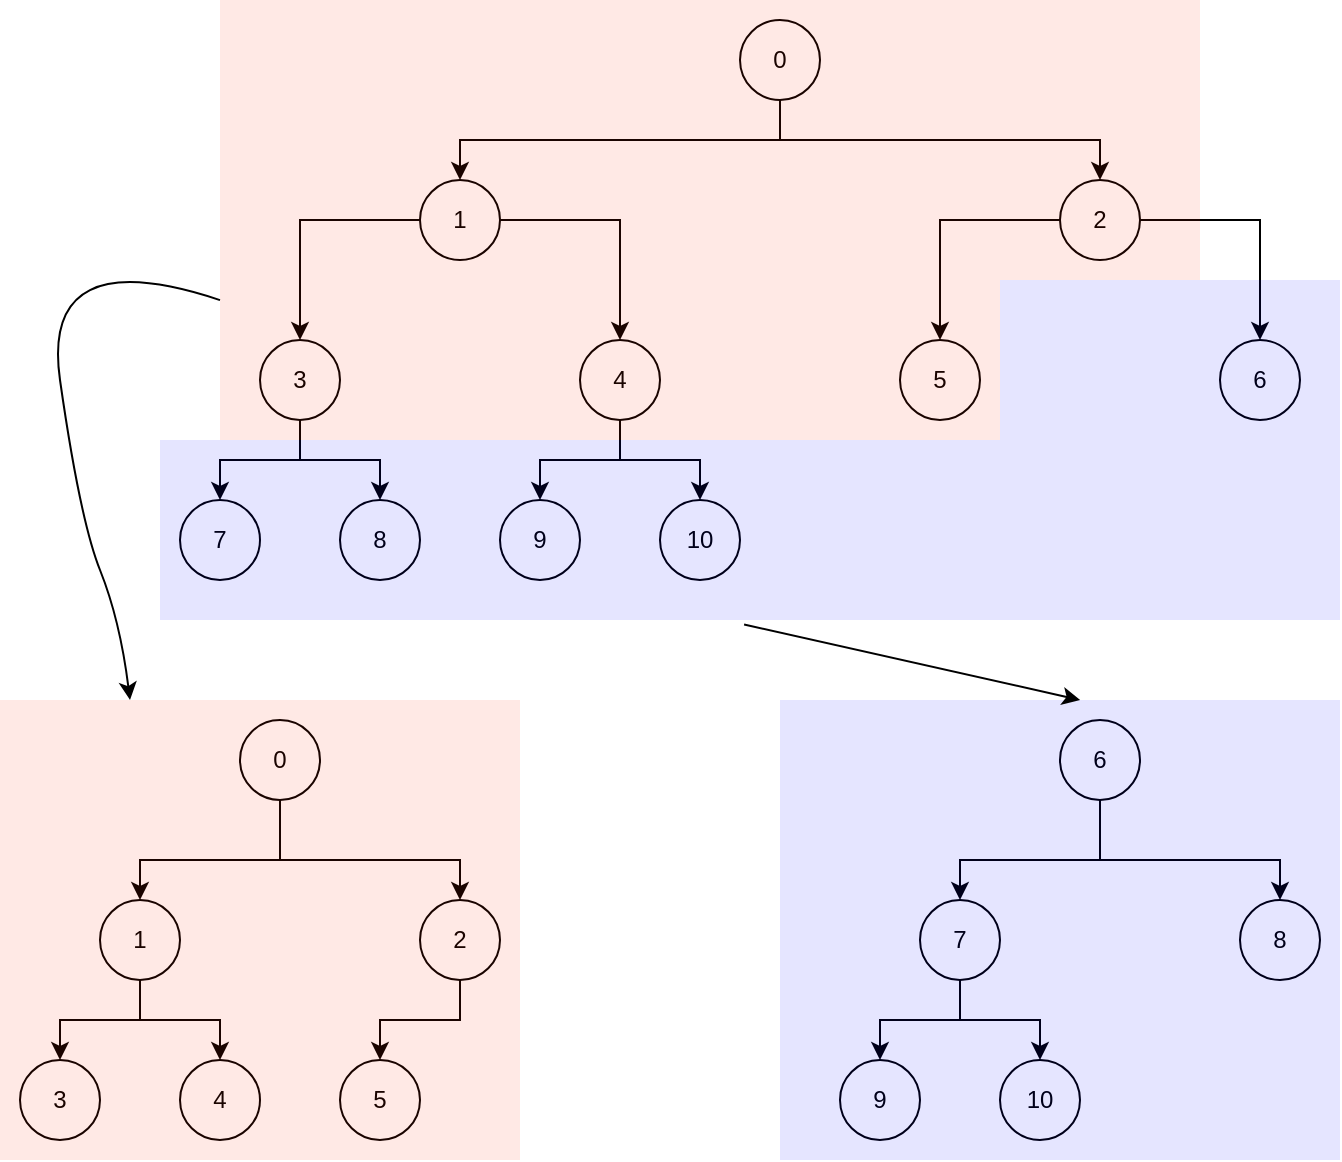 <mxfile version="15.1.3" type="device"><diagram id="R2lEEEUBdFMjLlhIrx00" name="Page-1"><mxGraphModel dx="1421" dy="816" grid="1" gridSize="10" guides="1" tooltips="1" connect="1" arrows="1" fold="1" page="1" pageScale="1" pageWidth="850" pageHeight="1100" math="0" shadow="0" extFonts="Permanent Marker^https://fonts.googleapis.com/css?family=Permanent+Marker"><root><mxCell id="0"/><mxCell id="1" parent="0"/><mxCell id="EQ56fOxa4niqAtE8rkDw-25" style="edgeStyle=orthogonalEdgeStyle;rounded=0;orthogonalLoop=1;jettySize=auto;html=1;entryX=0.5;entryY=0;entryDx=0;entryDy=0;" edge="1" parent="1" source="EQ56fOxa4niqAtE8rkDw-21" target="EQ56fOxa4niqAtE8rkDw-23"><mxGeometry relative="1" as="geometry"><Array as="points"><mxPoint x="400" y="80"/><mxPoint x="240" y="80"/></Array></mxGeometry></mxCell><mxCell id="EQ56fOxa4niqAtE8rkDw-26" style="edgeStyle=orthogonalEdgeStyle;rounded=0;orthogonalLoop=1;jettySize=auto;html=1;entryX=0.5;entryY=0;entryDx=0;entryDy=0;" edge="1" parent="1" source="EQ56fOxa4niqAtE8rkDw-21" target="EQ56fOxa4niqAtE8rkDw-24"><mxGeometry relative="1" as="geometry"><Array as="points"><mxPoint x="400" y="80"/><mxPoint x="560" y="80"/></Array></mxGeometry></mxCell><mxCell id="EQ56fOxa4niqAtE8rkDw-21" value="0" style="ellipse;whiteSpace=wrap;html=1;comic=0;" vertex="1" parent="1"><mxGeometry x="380" y="20" width="40" height="40" as="geometry"/></mxCell><mxCell id="EQ56fOxa4niqAtE8rkDw-31" style="edgeStyle=orthogonalEdgeStyle;rounded=0;orthogonalLoop=1;jettySize=auto;html=1;entryX=0.5;entryY=0;entryDx=0;entryDy=0;" edge="1" parent="1" source="EQ56fOxa4niqAtE8rkDw-23" target="EQ56fOxa4niqAtE8rkDw-27"><mxGeometry relative="1" as="geometry"/></mxCell><mxCell id="EQ56fOxa4niqAtE8rkDw-32" style="edgeStyle=orthogonalEdgeStyle;rounded=0;orthogonalLoop=1;jettySize=auto;html=1;entryX=0.5;entryY=0;entryDx=0;entryDy=0;" edge="1" parent="1" source="EQ56fOxa4niqAtE8rkDw-23" target="EQ56fOxa4niqAtE8rkDw-28"><mxGeometry relative="1" as="geometry"/></mxCell><mxCell id="EQ56fOxa4niqAtE8rkDw-23" value="1" style="ellipse;whiteSpace=wrap;html=1;comic=0;" vertex="1" parent="1"><mxGeometry x="220" y="100" width="40" height="40" as="geometry"/></mxCell><mxCell id="EQ56fOxa4niqAtE8rkDw-33" style="edgeStyle=orthogonalEdgeStyle;rounded=0;orthogonalLoop=1;jettySize=auto;html=1;entryX=0.5;entryY=0;entryDx=0;entryDy=0;" edge="1" parent="1" source="EQ56fOxa4niqAtE8rkDw-24" target="EQ56fOxa4niqAtE8rkDw-29"><mxGeometry relative="1" as="geometry"/></mxCell><mxCell id="EQ56fOxa4niqAtE8rkDw-34" style="edgeStyle=orthogonalEdgeStyle;rounded=0;orthogonalLoop=1;jettySize=auto;html=1;entryX=0.5;entryY=0;entryDx=0;entryDy=0;" edge="1" parent="1" source="EQ56fOxa4niqAtE8rkDw-24" target="EQ56fOxa4niqAtE8rkDw-30"><mxGeometry relative="1" as="geometry"/></mxCell><mxCell id="EQ56fOxa4niqAtE8rkDw-24" value="2" style="ellipse;whiteSpace=wrap;html=1;comic=0;" vertex="1" parent="1"><mxGeometry x="540" y="100" width="40" height="40" as="geometry"/></mxCell><mxCell id="EQ56fOxa4niqAtE8rkDw-40" style="edgeStyle=orthogonalEdgeStyle;rounded=0;orthogonalLoop=1;jettySize=auto;html=1;entryX=0.5;entryY=0;entryDx=0;entryDy=0;" edge="1" parent="1" source="EQ56fOxa4niqAtE8rkDw-27" target="EQ56fOxa4niqAtE8rkDw-35"><mxGeometry relative="1" as="geometry"/></mxCell><mxCell id="EQ56fOxa4niqAtE8rkDw-41" style="edgeStyle=orthogonalEdgeStyle;rounded=0;orthogonalLoop=1;jettySize=auto;html=1;entryX=0.5;entryY=0;entryDx=0;entryDy=0;" edge="1" parent="1" source="EQ56fOxa4niqAtE8rkDw-27" target="EQ56fOxa4niqAtE8rkDw-36"><mxGeometry relative="1" as="geometry"/></mxCell><mxCell id="EQ56fOxa4niqAtE8rkDw-27" value="3" style="ellipse;whiteSpace=wrap;html=1;comic=0;" vertex="1" parent="1"><mxGeometry x="140" y="180" width="40" height="40" as="geometry"/></mxCell><mxCell id="EQ56fOxa4niqAtE8rkDw-42" style="edgeStyle=orthogonalEdgeStyle;rounded=0;orthogonalLoop=1;jettySize=auto;html=1;entryX=0.5;entryY=0;entryDx=0;entryDy=0;" edge="1" parent="1" source="EQ56fOxa4niqAtE8rkDw-28" target="EQ56fOxa4niqAtE8rkDw-38"><mxGeometry relative="1" as="geometry"/></mxCell><mxCell id="EQ56fOxa4niqAtE8rkDw-43" style="edgeStyle=orthogonalEdgeStyle;rounded=0;orthogonalLoop=1;jettySize=auto;html=1;entryX=0.5;entryY=0;entryDx=0;entryDy=0;" edge="1" parent="1" source="EQ56fOxa4niqAtE8rkDw-28" target="EQ56fOxa4niqAtE8rkDw-37"><mxGeometry relative="1" as="geometry"/></mxCell><mxCell id="EQ56fOxa4niqAtE8rkDw-28" value="4" style="ellipse;whiteSpace=wrap;html=1;comic=0;" vertex="1" parent="1"><mxGeometry x="300" y="180" width="40" height="40" as="geometry"/></mxCell><mxCell id="EQ56fOxa4niqAtE8rkDw-29" value="5" style="ellipse;whiteSpace=wrap;html=1;comic=0;" vertex="1" parent="1"><mxGeometry x="460" y="180" width="40" height="40" as="geometry"/></mxCell><mxCell id="EQ56fOxa4niqAtE8rkDw-30" value="6" style="ellipse;whiteSpace=wrap;html=1;comic=0;" vertex="1" parent="1"><mxGeometry x="620" y="180" width="40" height="40" as="geometry"/></mxCell><mxCell id="EQ56fOxa4niqAtE8rkDw-35" value="7" style="ellipse;whiteSpace=wrap;html=1;comic=0;" vertex="1" parent="1"><mxGeometry x="100" y="260" width="40" height="40" as="geometry"/></mxCell><mxCell id="EQ56fOxa4niqAtE8rkDw-36" value="8" style="ellipse;whiteSpace=wrap;html=1;comic=0;" vertex="1" parent="1"><mxGeometry x="180" y="260" width="40" height="40" as="geometry"/></mxCell><mxCell id="EQ56fOxa4niqAtE8rkDw-37" value="10" style="ellipse;whiteSpace=wrap;html=1;comic=0;" vertex="1" parent="1"><mxGeometry x="340" y="260" width="40" height="40" as="geometry"/></mxCell><mxCell id="EQ56fOxa4niqAtE8rkDw-38" value="9" style="ellipse;whiteSpace=wrap;html=1;comic=0;" vertex="1" parent="1"><mxGeometry x="260" y="260" width="40" height="40" as="geometry"/></mxCell><mxCell id="EQ56fOxa4niqAtE8rkDw-51" style="edgeStyle=orthogonalEdgeStyle;rounded=0;orthogonalLoop=1;jettySize=auto;html=1;" edge="1" parent="1" source="EQ56fOxa4niqAtE8rkDw-45" target="EQ56fOxa4niqAtE8rkDw-46"><mxGeometry relative="1" as="geometry"><Array as="points"><mxPoint x="150" y="440"/><mxPoint x="80" y="440"/></Array></mxGeometry></mxCell><mxCell id="EQ56fOxa4niqAtE8rkDw-52" style="edgeStyle=orthogonalEdgeStyle;rounded=0;orthogonalLoop=1;jettySize=auto;html=1;" edge="1" parent="1" source="EQ56fOxa4niqAtE8rkDw-45" target="EQ56fOxa4niqAtE8rkDw-47"><mxGeometry relative="1" as="geometry"><Array as="points"><mxPoint x="150" y="440"/><mxPoint x="240" y="440"/></Array></mxGeometry></mxCell><mxCell id="EQ56fOxa4niqAtE8rkDw-45" value="0" style="ellipse;whiteSpace=wrap;html=1;comic=0;" vertex="1" parent="1"><mxGeometry x="130" y="370" width="40" height="40" as="geometry"/></mxCell><mxCell id="EQ56fOxa4niqAtE8rkDw-53" style="edgeStyle=orthogonalEdgeStyle;rounded=0;orthogonalLoop=1;jettySize=auto;html=1;" edge="1" parent="1" source="EQ56fOxa4niqAtE8rkDw-46" target="EQ56fOxa4niqAtE8rkDw-48"><mxGeometry relative="1" as="geometry"><Array as="points"><mxPoint x="80" y="520"/><mxPoint x="40" y="520"/></Array></mxGeometry></mxCell><mxCell id="EQ56fOxa4niqAtE8rkDw-54" style="edgeStyle=orthogonalEdgeStyle;rounded=0;orthogonalLoop=1;jettySize=auto;html=1;" edge="1" parent="1" source="EQ56fOxa4niqAtE8rkDw-46" target="EQ56fOxa4niqAtE8rkDw-49"><mxGeometry relative="1" as="geometry"><Array as="points"><mxPoint x="120" y="520"/><mxPoint x="200" y="520"/></Array></mxGeometry></mxCell><mxCell id="EQ56fOxa4niqAtE8rkDw-46" value="1" style="ellipse;whiteSpace=wrap;html=1;comic=0;" vertex="1" parent="1"><mxGeometry x="60" y="460" width="40" height="40" as="geometry"/></mxCell><mxCell id="EQ56fOxa4niqAtE8rkDw-55" style="edgeStyle=orthogonalEdgeStyle;rounded=0;orthogonalLoop=1;jettySize=auto;html=1;entryX=0.5;entryY=0;entryDx=0;entryDy=0;" edge="1" parent="1" source="EQ56fOxa4niqAtE8rkDw-47" target="EQ56fOxa4niqAtE8rkDw-50"><mxGeometry relative="1" as="geometry"><Array as="points"><mxPoint x="240" y="520"/><mxPoint x="200" y="520"/></Array></mxGeometry></mxCell><mxCell id="EQ56fOxa4niqAtE8rkDw-47" value="2" style="ellipse;whiteSpace=wrap;html=1;comic=0;" vertex="1" parent="1"><mxGeometry x="220" y="460" width="40" height="40" as="geometry"/></mxCell><mxCell id="EQ56fOxa4niqAtE8rkDw-48" value="3" style="ellipse;whiteSpace=wrap;html=1;comic=0;" vertex="1" parent="1"><mxGeometry x="20" y="540" width="40" height="40" as="geometry"/></mxCell><mxCell id="EQ56fOxa4niqAtE8rkDw-49" value="4" style="ellipse;whiteSpace=wrap;html=1;comic=0;" vertex="1" parent="1"><mxGeometry x="100" y="540" width="40" height="40" as="geometry"/></mxCell><mxCell id="EQ56fOxa4niqAtE8rkDw-50" value="5" style="ellipse;whiteSpace=wrap;html=1;comic=0;" vertex="1" parent="1"><mxGeometry x="180" y="540" width="40" height="40" as="geometry"/></mxCell><mxCell id="EQ56fOxa4niqAtE8rkDw-56" value="" style="curved=1;endArrow=classic;html=1;entryX=0.25;entryY=0;entryDx=0;entryDy=0;exitX=0;exitY=0.682;exitDx=0;exitDy=0;exitPerimeter=0;" edge="1" parent="1" source="EQ56fOxa4niqAtE8rkDw-59" target="EQ56fOxa4niqAtE8rkDw-70"><mxGeometry width="50" height="50" relative="1" as="geometry"><mxPoint x="400" y="320" as="sourcePoint"/><mxPoint x="450" y="320" as="targetPoint"/><Array as="points"><mxPoint x="30" y="130"/><mxPoint x="50" y="270"/><mxPoint x="70" y="320"/></Array></mxGeometry></mxCell><mxCell id="EQ56fOxa4niqAtE8rkDw-59" value="" style="rounded=0;whiteSpace=wrap;html=1;dashed=1;comic=0;fillColor=#FF2A00;gradientColor=none;opacity=10;strokeColor=none;" vertex="1" parent="1"><mxGeometry x="120" y="10" width="390" height="220" as="geometry"/></mxCell><mxCell id="EQ56fOxa4niqAtE8rkDw-60" value="" style="rounded=0;whiteSpace=wrap;html=1;dashed=1;comic=0;fillColor=#FF2A00;gradientColor=none;opacity=10;strokeColor=none;" vertex="1" parent="1"><mxGeometry x="510" y="10" width="100" height="140" as="geometry"/></mxCell><mxCell id="EQ56fOxa4niqAtE8rkDw-61" value="" style="rounded=0;whiteSpace=wrap;html=1;dashed=1;comic=0;gradientColor=none;opacity=10;fillColor=#0008FF;strokeColor=none;" vertex="1" parent="1"><mxGeometry x="90" y="230" width="590" height="90" as="geometry"/></mxCell><mxCell id="EQ56fOxa4niqAtE8rkDw-62" value="" style="rounded=0;whiteSpace=wrap;html=1;dashed=1;comic=0;gradientColor=none;opacity=10;fillColor=#0008FF;strokeColor=none;" vertex="1" parent="1"><mxGeometry x="510" y="150" width="170" height="80" as="geometry"/></mxCell><mxCell id="EQ56fOxa4niqAtE8rkDw-71" style="edgeStyle=orthogonalEdgeStyle;rounded=0;orthogonalLoop=1;jettySize=auto;html=1;" edge="1" parent="1" source="EQ56fOxa4niqAtE8rkDw-63" target="EQ56fOxa4niqAtE8rkDw-64"><mxGeometry relative="1" as="geometry"><Array as="points"><mxPoint x="560" y="440"/><mxPoint x="490" y="440"/></Array></mxGeometry></mxCell><mxCell id="EQ56fOxa4niqAtE8rkDw-72" style="edgeStyle=orthogonalEdgeStyle;rounded=0;orthogonalLoop=1;jettySize=auto;html=1;" edge="1" parent="1" source="EQ56fOxa4niqAtE8rkDw-63" target="EQ56fOxa4niqAtE8rkDw-65"><mxGeometry relative="1" as="geometry"><Array as="points"><mxPoint x="560" y="440"/><mxPoint x="650" y="440"/></Array></mxGeometry></mxCell><mxCell id="EQ56fOxa4niqAtE8rkDw-63" value="6" style="ellipse;whiteSpace=wrap;html=1;comic=0;" vertex="1" parent="1"><mxGeometry x="540" y="370" width="40" height="40" as="geometry"/></mxCell><mxCell id="EQ56fOxa4niqAtE8rkDw-73" style="edgeStyle=orthogonalEdgeStyle;rounded=0;orthogonalLoop=1;jettySize=auto;html=1;" edge="1" parent="1" source="EQ56fOxa4niqAtE8rkDw-64" target="EQ56fOxa4niqAtE8rkDw-66"><mxGeometry relative="1" as="geometry"/></mxCell><mxCell id="EQ56fOxa4niqAtE8rkDw-74" style="edgeStyle=orthogonalEdgeStyle;rounded=0;orthogonalLoop=1;jettySize=auto;html=1;" edge="1" parent="1" source="EQ56fOxa4niqAtE8rkDw-64" target="EQ56fOxa4niqAtE8rkDw-67"><mxGeometry relative="1" as="geometry"/></mxCell><mxCell id="EQ56fOxa4niqAtE8rkDw-64" value="7" style="ellipse;whiteSpace=wrap;html=1;comic=0;" vertex="1" parent="1"><mxGeometry x="470" y="460" width="40" height="40" as="geometry"/></mxCell><mxCell id="EQ56fOxa4niqAtE8rkDw-65" value="8" style="ellipse;whiteSpace=wrap;html=1;comic=0;" vertex="1" parent="1"><mxGeometry x="630" y="460" width="40" height="40" as="geometry"/></mxCell><mxCell id="EQ56fOxa4niqAtE8rkDw-66" value="9" style="ellipse;whiteSpace=wrap;html=1;comic=0;" vertex="1" parent="1"><mxGeometry x="430" y="540" width="40" height="40" as="geometry"/></mxCell><mxCell id="EQ56fOxa4niqAtE8rkDw-67" value="10" style="ellipse;whiteSpace=wrap;html=1;comic=0;" vertex="1" parent="1"><mxGeometry x="510" y="540" width="40" height="40" as="geometry"/></mxCell><mxCell id="EQ56fOxa4niqAtE8rkDw-69" value="" style="rounded=0;whiteSpace=wrap;html=1;dashed=1;comic=0;gradientColor=none;opacity=10;fillColor=#0008FF;strokeColor=none;" vertex="1" parent="1"><mxGeometry x="400" y="360" width="280" height="230" as="geometry"/></mxCell><mxCell id="EQ56fOxa4niqAtE8rkDw-70" value="" style="rounded=0;whiteSpace=wrap;html=1;dashed=1;comic=0;fillColor=#FF2A00;gradientColor=none;opacity=10;strokeColor=none;" vertex="1" parent="1"><mxGeometry x="10" y="360" width="260" height="230" as="geometry"/></mxCell><mxCell id="EQ56fOxa4niqAtE8rkDw-75" value="" style="endArrow=classic;html=1;exitX=0.495;exitY=1.025;exitDx=0;exitDy=0;exitPerimeter=0;entryX=0.536;entryY=0;entryDx=0;entryDy=0;entryPerimeter=0;" edge="1" parent="1" source="EQ56fOxa4niqAtE8rkDw-61" target="EQ56fOxa4niqAtE8rkDw-69"><mxGeometry width="50" height="50" relative="1" as="geometry"><mxPoint x="550" y="370" as="sourcePoint"/><mxPoint x="600" y="320" as="targetPoint"/></mxGeometry></mxCell></root></mxGraphModel></diagram></mxfile>